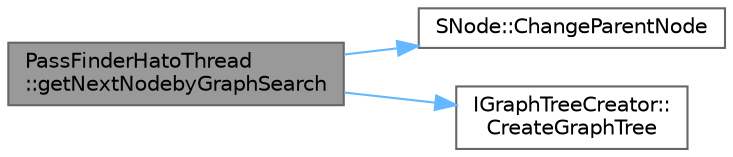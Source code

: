 digraph "PassFinderHatoThread::getNextNodebyGraphSearch"
{
 // LATEX_PDF_SIZE
  bgcolor="transparent";
  edge [fontname=Helvetica,fontsize=10,labelfontname=Helvetica,labelfontsize=10];
  node [fontname=Helvetica,fontsize=10,shape=box,height=0.2,width=0.4];
  rankdir="LR";
  Node1 [id="Node000001",label="PassFinderHatoThread\l::getNextNodebyGraphSearch",height=0.2,width=0.4,color="gray40", fillcolor="grey60", style="filled", fontcolor="black",tooltip="グラフ探索を行い，次の動作として最適なノードを返す．"];
  Node1 -> Node2 [id="edge1_Node000001_Node000002",color="steelblue1",style="solid",tooltip=" "];
  Node2 [id="Node000002",label="SNode::ChangeParentNode",height=0.2,width=0.4,color="grey40", fillcolor="white", style="filled",URL="$struct_s_node.html#ade4d60d8929fd869582fe3b5a2f1d05d",tooltip="自身を親ノードに変更する関数．"];
  Node1 -> Node3 [id="edge2_Node000001_Node000003",color="steelblue1",style="solid",tooltip=" "];
  Node3 [id="Node000003",label="IGraphTreeCreator::\lCreateGraphTree",height=0.2,width=0.4,color="grey40", fillcolor="white", style="filled",URL="$class_i_graph_tree_creator.html#a73b54989a55e33091bcf5482c93f759e",tooltip="グラフ木を作成するクラス．完成したグラフは参照渡しする．"];
}

